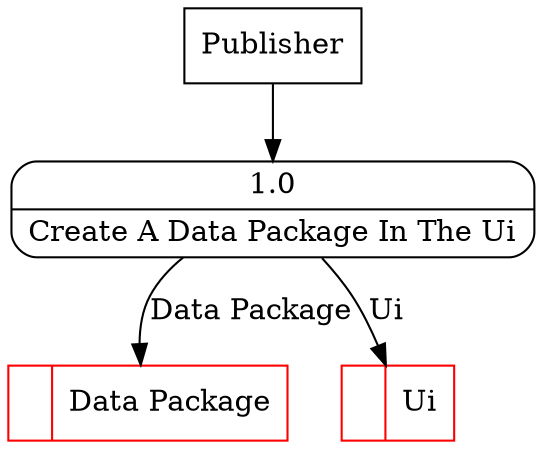 digraph dfd2{ 
node[shape=record]
200 [label="<f0>  |<f1> Data Package " color=red];
201 [label="<f0>  |<f1> Ui " color=red];
202 [label="Publisher" shape=box];
203 [label="{<f0> 1.0|<f1> Create A Data Package In The Ui }" shape=Mrecord];
202 -> 203
203 -> 200 [label="Data Package"]
203 -> 201 [label="Ui"]
}